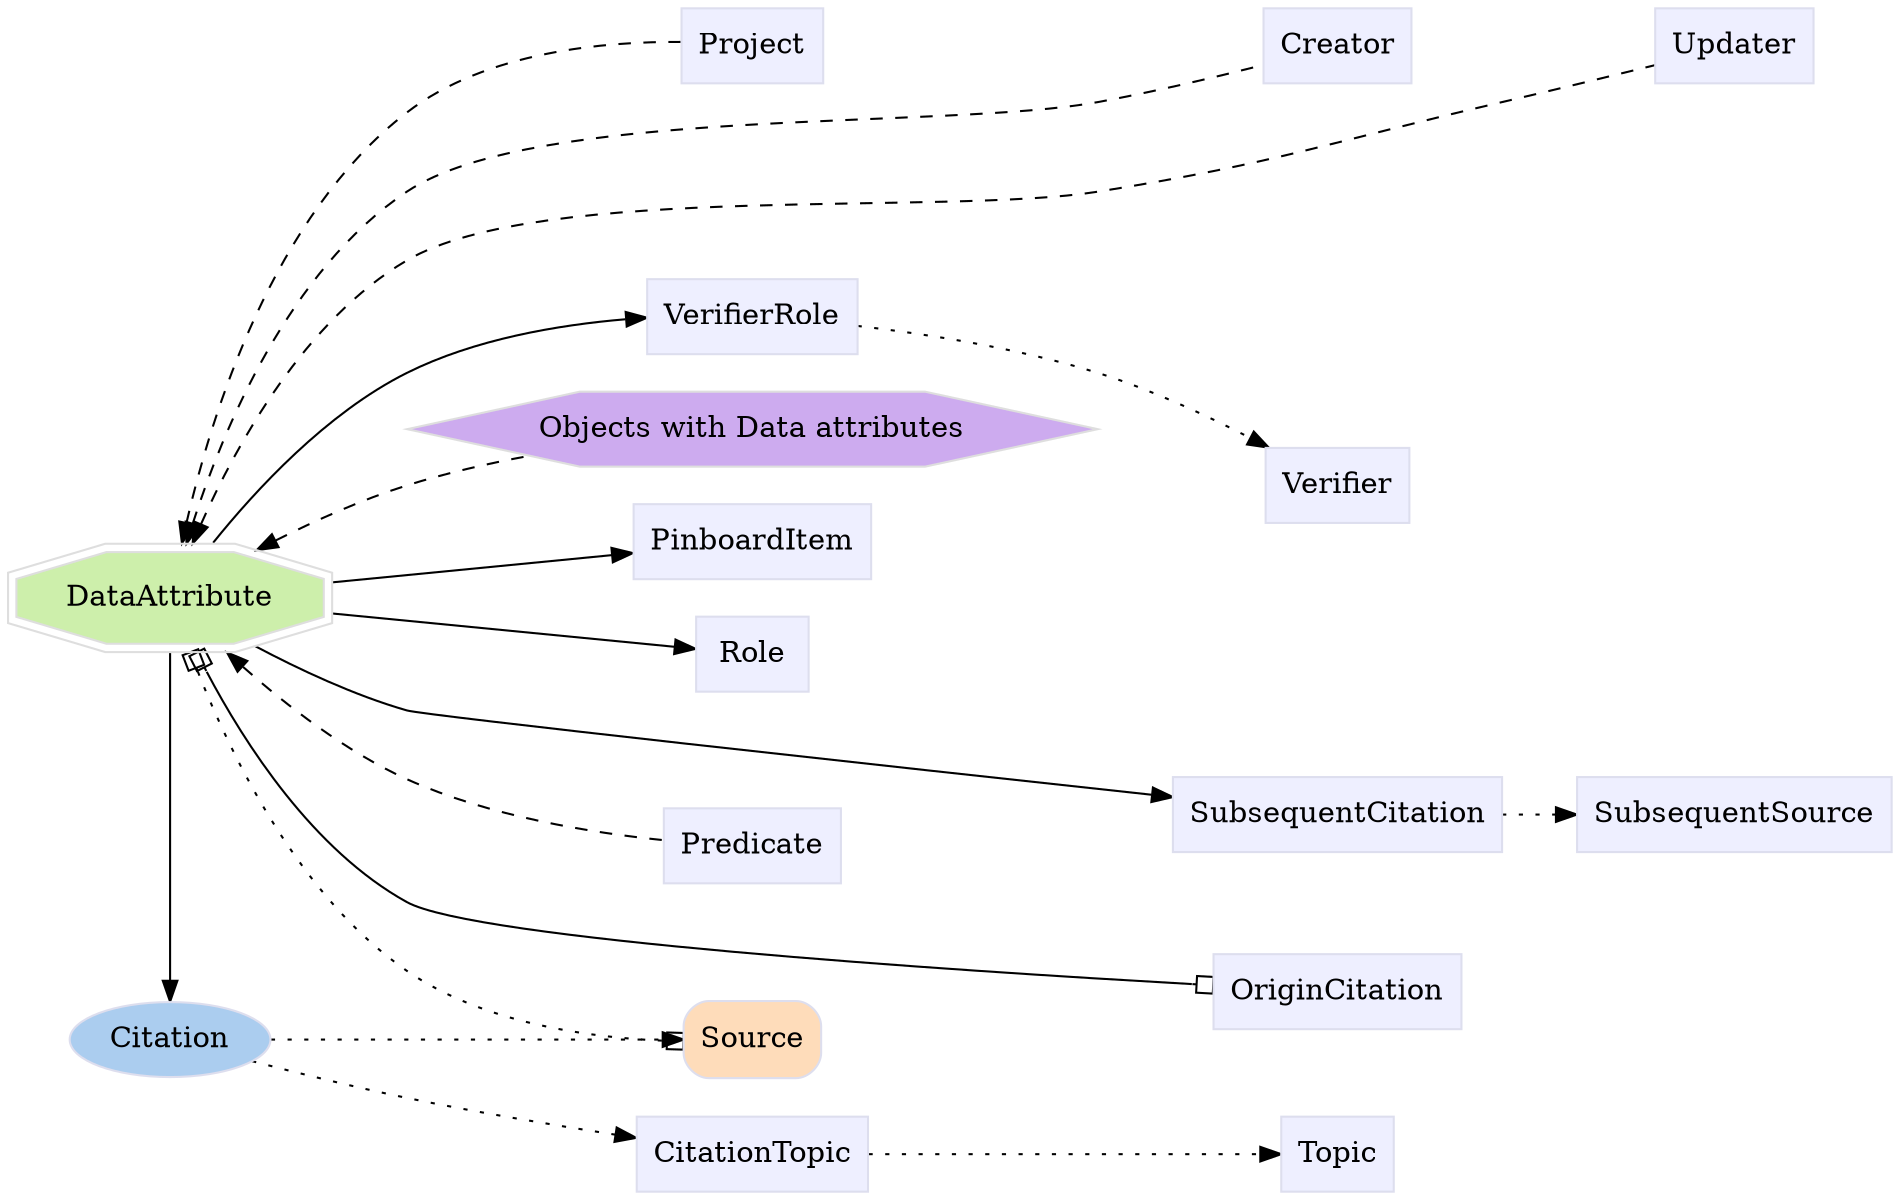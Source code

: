 digraph DataAttribute {
	graph [bb="0,0,751.98,568",
		label="",
		outputorder=edgesfirst,
		rankdir=LR
	];
	node [label="\N"];
	subgraph annotator_cluster {
		graph [rank=min];
		DataAttribute	[color="#dedede",
			fillcolor="#cdefab",
			group=target,
			height=0.61111,
			href="/develop/Data/models.html#data-attribute",
			label=DataAttribute,
			pos="70.662,285",
			shape=doubleoctagon,
			style=filled,
			target=_top,
			width=1.9628];
		Citation	[color="#dddeee",
			fillcolor="#abcdef",
			group=annotator,
			height=0.5,
			href="/develop/Data/models.html#citation",
			label=Citation,
			pos="70.662,73",
			shape=oval,
			style=filled,
			target=_top,
			width=1.1279];
	}
	subgraph core {
		Source	[color="#dddeee",
			fillcolor="#fedcba",
			group=core,
			height=0.51389,
			href="/develop/Data/models.html#source",
			label=Source,
			pos="309.9,73",
			shape=Mrecord,
			style=filled,
			target=_top,
			width=0.75];
	}
	subgraph supporting {
		CitationTopic	[color="#dddeee",
			fillcolor="#eeefff",
			group=supporting,
			height=0.5,
			href="/develop/Data/models.html#citation-topic",
			label=CitationTopic,
			pos="309.9,18",
			shape=box,
			style=filled,
			target=_top,
			width=1.2639];
		PinboardItem	[color="#dddeee",
			fillcolor="#eeefff",
			group=supporting,
			height=0.5,
			href="/develop/Data/models.html#pinboard-item",
			label=PinboardItem,
			pos="309.9,312",
			shape=box,
			style=filled,
			target=_top,
			width=1.2535];
		Role	[color="#dddeee",
			fillcolor="#eeefff",
			group=supporting,
			height=0.5,
			href="/develop/Data/models.html#role",
			label=Role,
			pos="309.9,258",
			shape=box,
			style=filled,
			target=_top,
			width=0.75];
		SubsequentCitation	[color="#dddeee",
			fillcolor="#eeefff",
			group=supporting,
			height=0.5,
			href="/develop/Data/models.html#subsequent-citation",
			label=SubsequentCitation,
			pos="539.35,181",
			shape=box,
			style=filled,
			target=_top,
			width=1.691];
		SubsequentSource	[color="#dddeee",
			fillcolor="#eeefff",
			group=supporting,
			height=0.5,
			href="/develop/Data/models.html#subsequent-source",
			label=SubsequentSource,
			pos="694.1,181",
			shape=box,
			style=filled,
			target=_top,
			width=1.6076];
		Topic	[color="#dddeee",
			fillcolor="#eeefff",
			group=supporting,
			height=0.5,
			href="/develop/Data/models.html#topic",
			label=Topic,
			pos="539.35,18",
			shape=box,
			style=filled,
			target=_top,
			width=0.75];
		VerifierRole	[color="#dddeee",
			fillcolor="#eeefff",
			group=supporting,
			height=0.5,
			href="/develop/Data/models.html#verifier-role",
			label=VerifierRole,
			pos="309.9,420",
			shape=box,
			style=filled,
			target=_top,
			width=1.1493];
		Verifier	[color="#dddeee",
			fillcolor="#eeefff",
			group=supporting,
			height=0.5,
			href="/develop/Data/models.html#verifier",
			label=Verifier,
			pos="539.35,339",
			shape=box,
			style=filled,
			target=_top,
			width=0.79514];
		Creator	[color="#dddeee",
			fillcolor="#eeefff",
			group=supporting,
			height=0.5,
			href="/develop/Data/models.html#creator",
			label=Creator,
			pos="539.35,550",
			shape=box,
			style=filled,
			target=_top,
			width=0.78472];
		Predicate	[color="#dddeee",
			fillcolor="#eeefff",
			group=supporting,
			height=0.5,
			href="/develop/Data/models.html#predicate",
			label=Predicate,
			pos="309.9,166",
			shape=box,
			style=filled,
			target=_top,
			width=0.92014];
		Project	[color="#dddeee",
			fillcolor="#eeefff",
			group=supporting,
			height=0.5,
			href="/develop/Data/models.html#project",
			label=Project,
			pos="309.9,550",
			shape=box,
			style=filled,
			target=_top,
			width=0.75347];
		Updater	[color="#dddeee",
			fillcolor="#eeefff",
			group=supporting,
			height=0.5,
			href="/develop/Data/models.html#updater",
			label=Updater,
			pos="694.1,550",
			shape=box,
			style=filled,
			target=_top,
			width=0.82639];
		OriginCitation	[color="#dddeee",
			fillcolor="#eeefff",
			group=supporting,
			height=0.5,
			href="/develop/Data/models.html#origin-citation",
			label=OriginCitation,
			pos="539.35,96",
			shape=box,
			style=filled,
			target=_top,
			width=1.316];
	}
	DataAttribute -> Citation	[pos="e,70.662,91.219 70.662,262.67 70.662,209.31 70.662,155.96 70.662,102.6"];
	DataAttribute -> Source	[arrowhead=obox,
		arrowtail=obox,
		dir=both,
		pos="s,78.46,262.72 e,282.64,73.729 81.906,252.82 96.496,212.3 127.19,143.45 177.32,106 204.93,85.377 243.96,77.548 272.34,74.625",
		style=dotted];
	DataAttribute -> PinboardItem	[pos="e,264.51,306.95 141.56,292.95 177.14,297 219.79,301.86 253.14,305.65"];
	DataAttribute -> Role	[pos="e,282.45,261.01 141.56,277.05 184.05,272.21 236.63,266.23 271.39,262.27"];
	DataAttribute -> SubsequentCitation	[pos="e,478.07,188.82 105.16,264.21 125.34,252.63 151.98,238.98 177.32,231 190.96,226.71 365.38,203.54 466.7,190.3"];
	DataAttribute -> VerifierRole	[pos="e,268.22,417.84 87.151,307.48 105.62,332.45 138.87,372.02 177.32,393 201.65,406.27 231.73,413.03 256.99,416.48"];
	DataAttribute -> Creator	[dir=back,
		pos="s,76.87,307.44 79.926,318.54 92.766,363.09 121.99,440.71 177.32,480 274.66,549.12 325.91,497.22 442.48,523 465.78,528.15 491.82,\
535.6 510.87,541.36",
		style=dashed];
	DataAttribute -> Predicate	[dir=back,
		pos="s,92.642,262.75 100.66,254.94 120.56,235.97 148.5,212.41 177.32,198 208.97,182.18 248.88,173.9 276.4,169.76",
		style=dashed];
	DataAttribute -> Project	[dir=back,
		pos="s,75.11,307.17 77.229,318.19 87.565,369.12 114.65,466.08 177.32,518 207.29,542.82 253.5,548.92 282.43,550.14",
		style=dashed];
	DataAttribute -> Updater	[dir=back,
		pos="s,79.16,307.29 83.223,317.8 98.458,355.76 129.11,416.89 177.32,447 278.05,509.91 325.97,456.99 442.48,480 513.77,494.08 530.28,503.3 \
600.23,523 621.56,529.01 645.59,536 663.86,541.36",
		style=dashed];
	DataAttribute -> OriginCitation	[arrowhead=obox,
		arrowtail=obox,
		dir=both,
		pos="s,80.738,262.69 e,491.5,99.477 84.949,253.54 101.28,219.13 132.45,165.38 177.32,139 202.93,123.95 386,107.79 481.18,100.28"];
	"Objects with Data attributes"	[color="#dedede",
		fillcolor="#cdabef",
		group=polymorphic,
		height=0.5,
		href="/develop/Data/models.html#objects with data attribute",
		label="Objects with Data attributes",
		pos="309.9,366",
		shape=hexagon,
		style=filled,
		target=_top,
		width=3.6827];
	DataAttribute -> "Objects with Data attributes"	[dir=back,
		pos="s,105.83,305.45 115.72,310.89 134.24,320.87 156.33,331.63 177.32,339 192.62,344.37 209.3,348.81 225.5,352.43",
		style=dashed];
	Citation -> Source	[pos="e,282.74,73 111.64,73 156.18,73 227.64,73 271.23,73",
		style=dotted];
	Citation -> CitationTopic	[pos="e,264,26.559 105.8,63.428 126.43,57.774 153.31,50.642 177.32,45 202,39.203 229.45,33.46 252.86,28.772",
		style=dotted];
	Source -> SubsequentCitation	[pos="e,499.7,162.64 336.99,85.389 374.09,103.01 442.77,135.61 489.5,157.8",
		style=invis];
	Source -> OriginCitation	[pos="e,491.7,91.283 336.99,75.638 371.74,79.152 434.18,85.466 480.34,90.134",
		style=invis];
	CitationTopic -> Topic	[pos="e,511.97,18 355.84,18 398.17,18 460.86,18 500.65,18",
		style=dotted];
	Role -> Verifier	[pos="e,510.95,320.52 337.28,260.96 364.34,264.57 407.31,271.86 442.48,285 462.82,292.6 484.01,304.1 501.27,314.54",
		style=invis];
	SubsequentCitation -> SubsequentSource	[pos="e,636.16,181 600.72,181 608.66,181 616.84,181 624.89,181",
		style=dotted];
	VerifierRole -> Verifier	[pos="e,510.95,357.48 351.54,414.99 378.01,410.93 412.99,404.02 442.48,393 462.82,385.4 484.01,373.9 501.27,363.46",
		style=dotted];
	Creator -> Updater	[pos="e,664.09,550 568.02,550 591.68,550 626.06,550 652.79,550",
		style=invis];
	Project -> Creator	[pos="e,510.93,550 337.44,550 377.43,550 453.38,550 499.58,550",
		style=invis];
}
